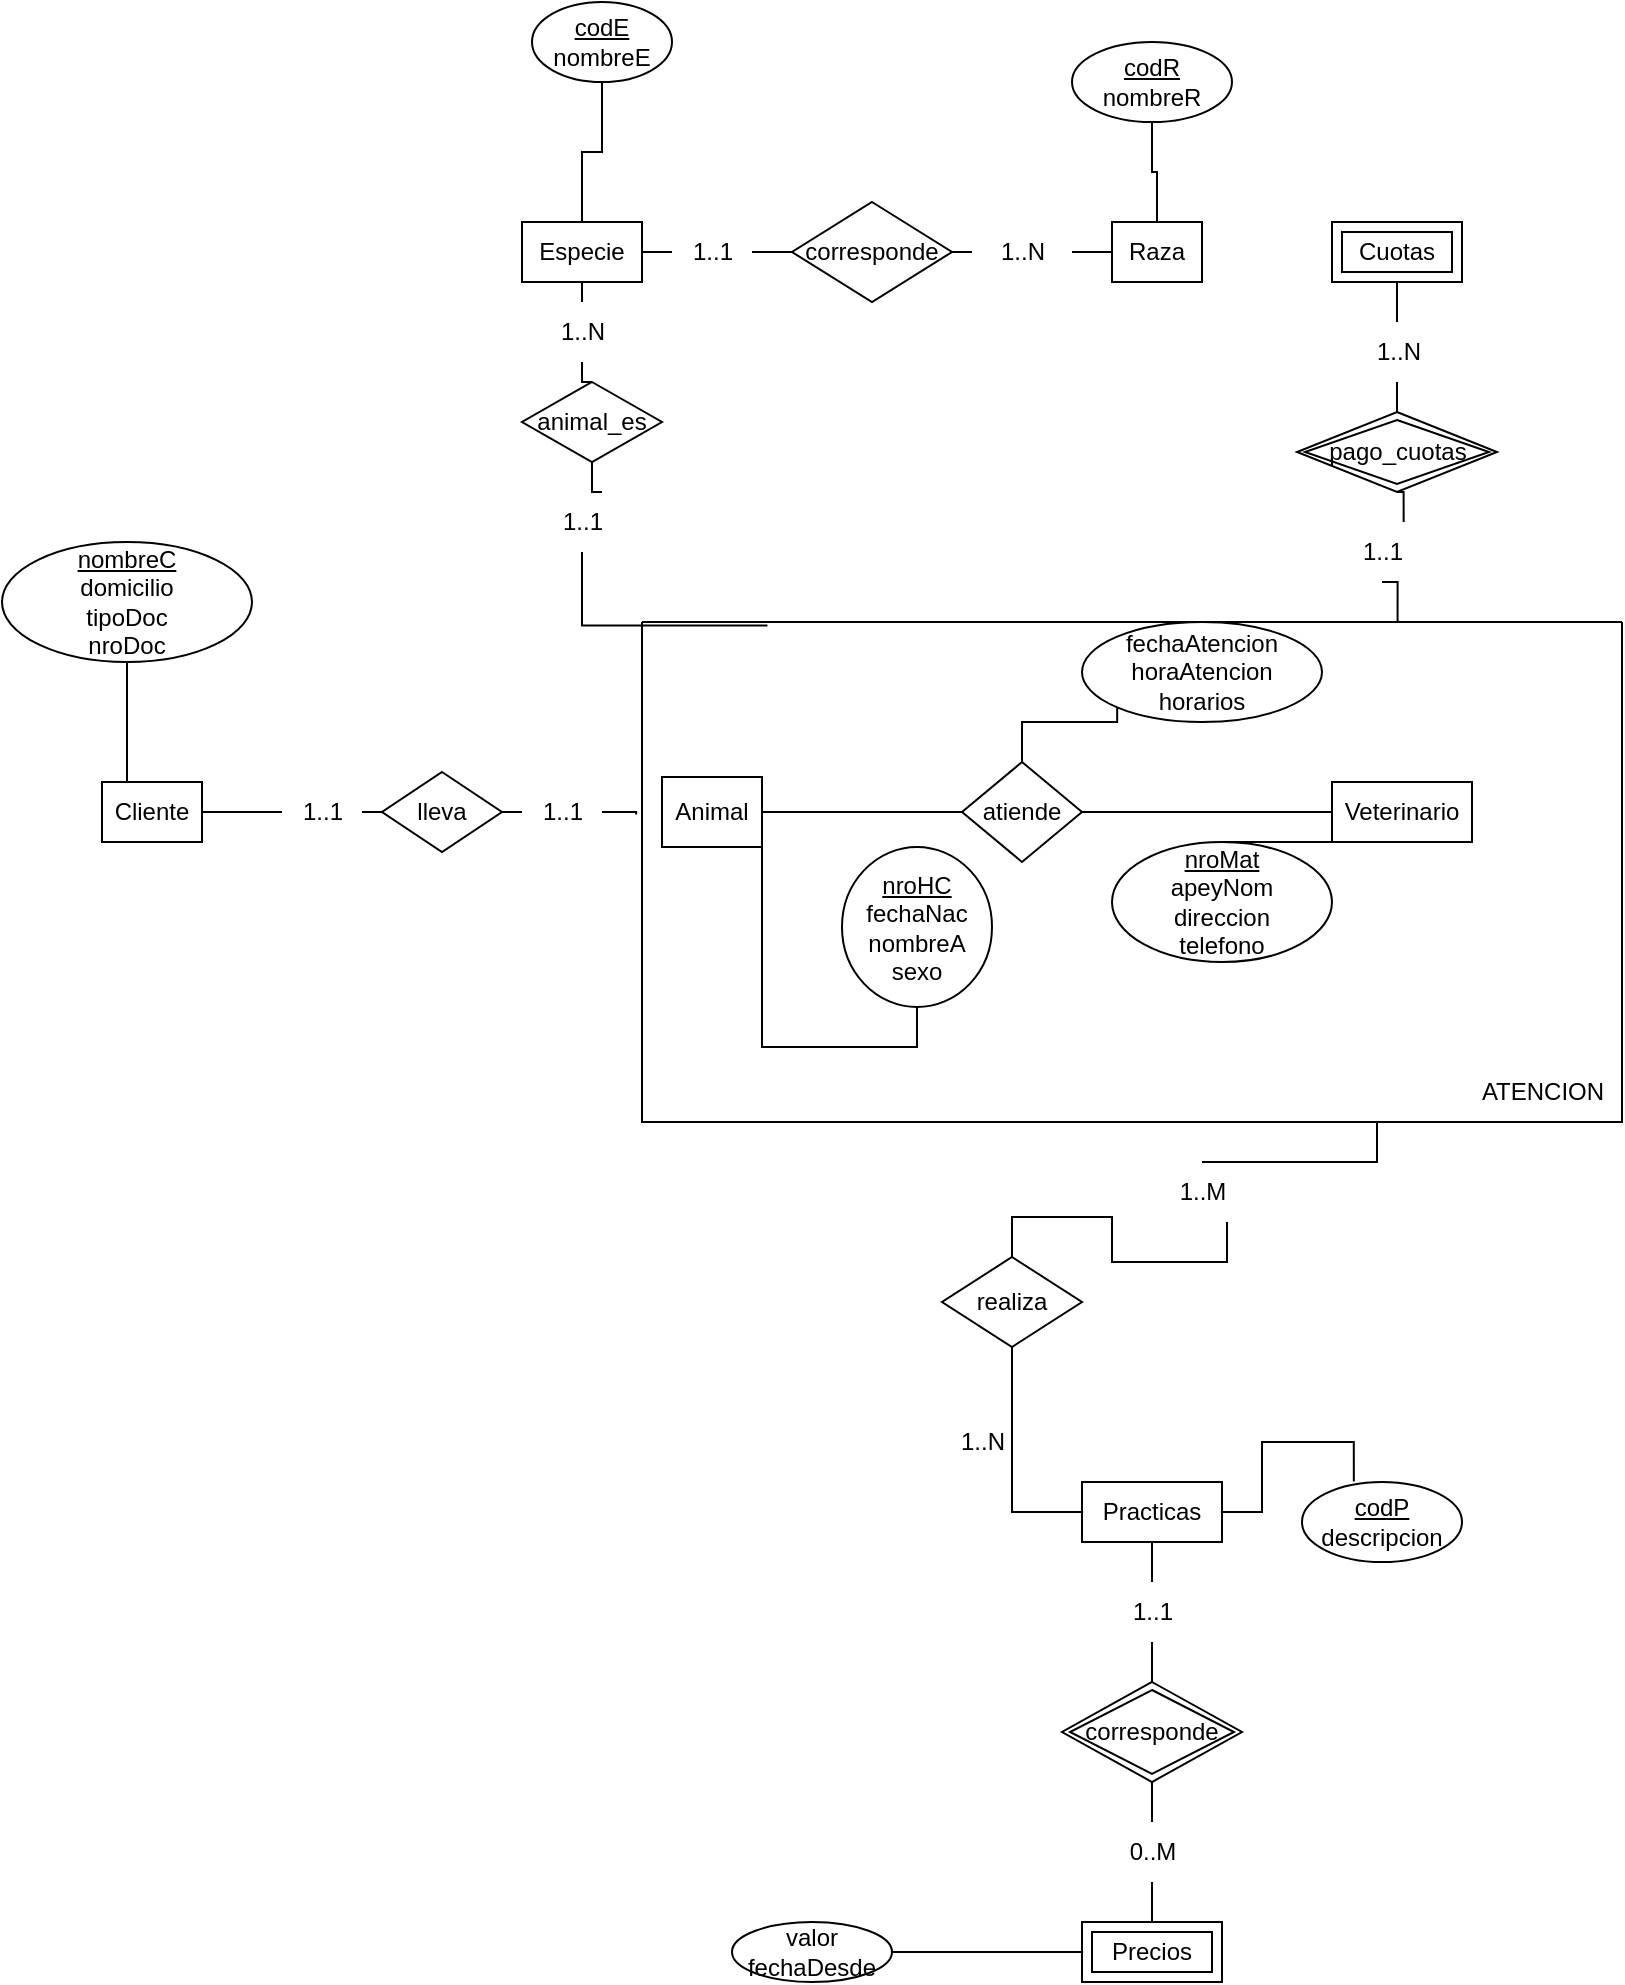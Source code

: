 <mxfile version="21.4.0" type="github">
  <diagram id="R2lEEEUBdFMjLlhIrx00" name="Page-1">
    <mxGraphModel dx="1050" dy="541" grid="1" gridSize="10" guides="1" tooltips="1" connect="1" arrows="1" fold="1" page="1" pageScale="1" pageWidth="850" pageHeight="1100" math="0" shadow="0" extFonts="Permanent Marker^https://fonts.googleapis.com/css?family=Permanent+Marker">
      <root>
        <mxCell id="0" />
        <mxCell id="1" parent="0" />
        <mxCell id="lNpmJh9hG0ic0y7PVuHL-33" style="edgeStyle=orthogonalEdgeStyle;rounded=0;orthogonalLoop=1;jettySize=auto;html=1;exitX=0.25;exitY=0;exitDx=0;exitDy=0;entryX=0.5;entryY=1;entryDx=0;entryDy=0;endArrow=none;endFill=0;" edge="1" parent="1" source="lNpmJh9hG0ic0y7PVuHL-1" target="lNpmJh9hG0ic0y7PVuHL-26">
          <mxGeometry relative="1" as="geometry" />
        </mxCell>
        <mxCell id="lNpmJh9hG0ic0y7PVuHL-1" value="Cliente" style="whiteSpace=wrap;html=1;align=center;" vertex="1" parent="1">
          <mxGeometry x="70" y="420" width="50" height="30" as="geometry" />
        </mxCell>
        <mxCell id="lNpmJh9hG0ic0y7PVuHL-31" style="edgeStyle=orthogonalEdgeStyle;rounded=0;orthogonalLoop=1;jettySize=auto;html=1;exitX=0.75;exitY=1;exitDx=0;exitDy=0;entryX=0.324;entryY=-0.005;entryDx=0;entryDy=0;entryPerimeter=0;endArrow=none;endFill=0;" edge="1" parent="1" source="lNpmJh9hG0ic0y7PVuHL-2" target="lNpmJh9hG0ic0y7PVuHL-30">
          <mxGeometry relative="1" as="geometry">
            <Array as="points">
              <mxPoint x="613" y="785" />
              <mxPoint x="650" y="785" />
              <mxPoint x="650" y="750" />
              <mxPoint x="696" y="750" />
            </Array>
          </mxGeometry>
        </mxCell>
        <mxCell id="lNpmJh9hG0ic0y7PVuHL-2" value="Practicas" style="whiteSpace=wrap;html=1;align=center;" vertex="1" parent="1">
          <mxGeometry x="560" y="770" width="70" height="30" as="geometry" />
        </mxCell>
        <mxCell id="lNpmJh9hG0ic0y7PVuHL-32" style="edgeStyle=orthogonalEdgeStyle;rounded=0;orthogonalLoop=1;jettySize=auto;html=1;entryX=0.5;entryY=1;entryDx=0;entryDy=0;endArrow=none;endFill=0;exitX=1;exitY=1;exitDx=0;exitDy=0;" edge="1" parent="1" source="lNpmJh9hG0ic0y7PVuHL-3" target="lNpmJh9hG0ic0y7PVuHL-27">
          <mxGeometry relative="1" as="geometry">
            <mxPoint x="230" y="390" as="sourcePoint" />
          </mxGeometry>
        </mxCell>
        <mxCell id="lNpmJh9hG0ic0y7PVuHL-39" style="edgeStyle=orthogonalEdgeStyle;rounded=0;orthogonalLoop=1;jettySize=auto;html=1;exitX=0.75;exitY=0;exitDx=0;exitDy=0;entryX=0.5;entryY=1;entryDx=0;entryDy=0;endArrow=none;endFill=0;" edge="1" parent="1" source="lNpmJh9hG0ic0y7PVuHL-43" target="lNpmJh9hG0ic0y7PVuHL-38">
          <mxGeometry relative="1" as="geometry" />
        </mxCell>
        <mxCell id="lNpmJh9hG0ic0y7PVuHL-102" style="edgeStyle=orthogonalEdgeStyle;rounded=0;orthogonalLoop=1;jettySize=auto;html=1;exitX=1;exitY=0.5;exitDx=0;exitDy=0;entryX=0;entryY=0.5;entryDx=0;entryDy=0;endArrow=none;endFill=0;" edge="1" parent="1" source="lNpmJh9hG0ic0y7PVuHL-3" target="lNpmJh9hG0ic0y7PVuHL-11">
          <mxGeometry relative="1" as="geometry" />
        </mxCell>
        <mxCell id="lNpmJh9hG0ic0y7PVuHL-3" value="Animal" style="whiteSpace=wrap;html=1;align=center;" vertex="1" parent="1">
          <mxGeometry x="350" y="417.5" width="50" height="35" as="geometry" />
        </mxCell>
        <mxCell id="lNpmJh9hG0ic0y7PVuHL-20" style="edgeStyle=orthogonalEdgeStyle;rounded=0;orthogonalLoop=1;jettySize=auto;html=1;exitX=0.75;exitY=1;exitDx=0;exitDy=0;entryX=0.5;entryY=0;entryDx=0;entryDy=0;endArrow=none;endFill=0;" edge="1" parent="1" source="lNpmJh9hG0ic0y7PVuHL-22" target="lNpmJh9hG0ic0y7PVuHL-19">
          <mxGeometry relative="1" as="geometry" />
        </mxCell>
        <mxCell id="lNpmJh9hG0ic0y7PVuHL-29" style="rounded=0;orthogonalLoop=1;jettySize=auto;html=1;entryX=0.5;entryY=0;entryDx=0;entryDy=0;endArrow=none;endFill=0;exitX=0.5;exitY=1;exitDx=0;exitDy=0;" edge="1" parent="1" source="lNpmJh9hG0ic0y7PVuHL-4" target="lNpmJh9hG0ic0y7PVuHL-28">
          <mxGeometry relative="1" as="geometry">
            <mxPoint x="720" y="490" as="sourcePoint" />
          </mxGeometry>
        </mxCell>
        <mxCell id="lNpmJh9hG0ic0y7PVuHL-4" value="Veterinario" style="whiteSpace=wrap;html=1;align=center;" vertex="1" parent="1">
          <mxGeometry x="685" y="420" width="70" height="30" as="geometry" />
        </mxCell>
        <mxCell id="lNpmJh9hG0ic0y7PVuHL-6" style="edgeStyle=orthogonalEdgeStyle;rounded=0;orthogonalLoop=1;jettySize=auto;html=1;exitX=0;exitY=0.5;exitDx=0;exitDy=0;endArrow=none;endFill=0;entryX=1;entryY=0.5;entryDx=0;entryDy=0;" edge="1" parent="1" source="lNpmJh9hG0ic0y7PVuHL-8" target="lNpmJh9hG0ic0y7PVuHL-1">
          <mxGeometry relative="1" as="geometry">
            <mxPoint x="170" y="440" as="targetPoint" />
          </mxGeometry>
        </mxCell>
        <mxCell id="lNpmJh9hG0ic0y7PVuHL-7" style="edgeStyle=orthogonalEdgeStyle;rounded=0;orthogonalLoop=1;jettySize=auto;html=1;exitX=1;exitY=0.5;exitDx=0;exitDy=0;entryX=-0.006;entryY=0.385;entryDx=0;entryDy=0;endArrow=none;endFill=0;entryPerimeter=0;" edge="1" parent="1" source="lNpmJh9hG0ic0y7PVuHL-9" target="lNpmJh9hG0ic0y7PVuHL-104">
          <mxGeometry relative="1" as="geometry" />
        </mxCell>
        <mxCell id="lNpmJh9hG0ic0y7PVuHL-5" value="lleva" style="shape=rhombus;perimeter=rhombusPerimeter;whiteSpace=wrap;html=1;align=center;" vertex="1" parent="1">
          <mxGeometry x="210" y="415" width="60" height="40" as="geometry" />
        </mxCell>
        <mxCell id="lNpmJh9hG0ic0y7PVuHL-10" value="" style="edgeStyle=orthogonalEdgeStyle;rounded=0;orthogonalLoop=1;jettySize=auto;html=1;exitX=1;exitY=0.5;exitDx=0;exitDy=0;entryX=0;entryY=0.5;entryDx=0;entryDy=0;endArrow=none;endFill=0;" edge="1" parent="1" source="lNpmJh9hG0ic0y7PVuHL-5" target="lNpmJh9hG0ic0y7PVuHL-9">
          <mxGeometry relative="1" as="geometry">
            <mxPoint x="270" y="435" as="sourcePoint" />
            <mxPoint x="330" y="435" as="targetPoint" />
          </mxGeometry>
        </mxCell>
        <mxCell id="lNpmJh9hG0ic0y7PVuHL-9" value="1..1" style="text;html=1;align=center;verticalAlign=middle;resizable=0;points=[];autosize=1;strokeColor=none;fillColor=none;" vertex="1" parent="1">
          <mxGeometry x="280" y="420" width="40" height="30" as="geometry" />
        </mxCell>
        <mxCell id="lNpmJh9hG0ic0y7PVuHL-103" style="edgeStyle=orthogonalEdgeStyle;rounded=0;orthogonalLoop=1;jettySize=auto;html=1;exitX=1;exitY=0.5;exitDx=0;exitDy=0;entryX=0;entryY=0.5;entryDx=0;entryDy=0;endArrow=none;endFill=0;" edge="1" parent="1" source="lNpmJh9hG0ic0y7PVuHL-11" target="lNpmJh9hG0ic0y7PVuHL-4">
          <mxGeometry relative="1" as="geometry" />
        </mxCell>
        <mxCell id="lNpmJh9hG0ic0y7PVuHL-107" style="edgeStyle=orthogonalEdgeStyle;rounded=0;orthogonalLoop=1;jettySize=auto;html=1;exitX=0.5;exitY=0;exitDx=0;exitDy=0;entryX=0;entryY=1;entryDx=0;entryDy=0;endArrow=none;endFill=0;" edge="1" parent="1" source="lNpmJh9hG0ic0y7PVuHL-11" target="lNpmJh9hG0ic0y7PVuHL-106">
          <mxGeometry relative="1" as="geometry" />
        </mxCell>
        <mxCell id="lNpmJh9hG0ic0y7PVuHL-11" value="atiende" style="shape=rhombus;perimeter=rhombusPerimeter;whiteSpace=wrap;html=1;align=center;" vertex="1" parent="1">
          <mxGeometry x="500" y="410" width="60" height="50" as="geometry" />
        </mxCell>
        <mxCell id="lNpmJh9hG0ic0y7PVuHL-18" value="" style="edgeStyle=orthogonalEdgeStyle;rounded=0;orthogonalLoop=1;jettySize=auto;html=1;exitX=0;exitY=0.5;exitDx=0;exitDy=0;endArrow=none;endFill=0;entryX=1;entryY=0.5;entryDx=0;entryDy=0;" edge="1" parent="1" source="lNpmJh9hG0ic0y7PVuHL-5" target="lNpmJh9hG0ic0y7PVuHL-8">
          <mxGeometry relative="1" as="geometry">
            <mxPoint x="140" y="435" as="targetPoint" />
            <mxPoint x="210" y="435" as="sourcePoint" />
          </mxGeometry>
        </mxCell>
        <mxCell id="lNpmJh9hG0ic0y7PVuHL-8" value="1..1" style="text;html=1;align=center;verticalAlign=middle;resizable=0;points=[];autosize=1;strokeColor=none;fillColor=none;" vertex="1" parent="1">
          <mxGeometry x="160" y="420" width="40" height="30" as="geometry" />
        </mxCell>
        <mxCell id="lNpmJh9hG0ic0y7PVuHL-21" style="edgeStyle=orthogonalEdgeStyle;rounded=0;orthogonalLoop=1;jettySize=auto;html=1;exitX=0.5;exitY=1;exitDx=0;exitDy=0;entryX=0;entryY=0.5;entryDx=0;entryDy=0;endArrow=none;endFill=0;" edge="1" parent="1" source="lNpmJh9hG0ic0y7PVuHL-19" target="lNpmJh9hG0ic0y7PVuHL-2">
          <mxGeometry relative="1" as="geometry">
            <mxPoint x="575" y="845" as="sourcePoint" />
          </mxGeometry>
        </mxCell>
        <mxCell id="lNpmJh9hG0ic0y7PVuHL-19" value="realiza" style="shape=rhombus;perimeter=rhombusPerimeter;whiteSpace=wrap;html=1;align=center;" vertex="1" parent="1">
          <mxGeometry x="490" y="657.5" width="70" height="45" as="geometry" />
        </mxCell>
        <mxCell id="lNpmJh9hG0ic0y7PVuHL-26" value="&lt;u&gt;nombreC&lt;/u&gt;&lt;br&gt;domicilio&lt;br&gt;tipoDoc&lt;br&gt;nroDoc" style="ellipse;whiteSpace=wrap;html=1;align=center;" vertex="1" parent="1">
          <mxGeometry x="20" y="300" width="125" height="60" as="geometry" />
        </mxCell>
        <mxCell id="lNpmJh9hG0ic0y7PVuHL-27" value="&lt;u&gt;nroHC&lt;/u&gt;&lt;br&gt;fechaNac&lt;br&gt;nombreA&lt;br&gt;sexo" style="ellipse;whiteSpace=wrap;html=1;align=center;" vertex="1" parent="1">
          <mxGeometry x="440" y="452.5" width="75" height="80" as="geometry" />
        </mxCell>
        <mxCell id="lNpmJh9hG0ic0y7PVuHL-28" value="&lt;u&gt;nroMat&lt;/u&gt;&lt;br&gt;apeyNom&lt;br&gt;direccion&lt;br&gt;telefono" style="ellipse;whiteSpace=wrap;html=1;align=center;" vertex="1" parent="1">
          <mxGeometry x="575" y="450" width="110" height="60" as="geometry" />
        </mxCell>
        <mxCell id="lNpmJh9hG0ic0y7PVuHL-30" value="&lt;u&gt;codP&lt;/u&gt;&lt;br&gt;descripcion" style="ellipse;whiteSpace=wrap;html=1;align=center;" vertex="1" parent="1">
          <mxGeometry x="670" y="770" width="80" height="40" as="geometry" />
        </mxCell>
        <mxCell id="lNpmJh9hG0ic0y7PVuHL-47" style="edgeStyle=orthogonalEdgeStyle;rounded=0;orthogonalLoop=1;jettySize=auto;html=1;exitX=1;exitY=0.5;exitDx=0;exitDy=0;entryX=0;entryY=0.5;entryDx=0;entryDy=0;endArrow=none;endFill=0;" edge="1" parent="1" source="lNpmJh9hG0ic0y7PVuHL-46" target="lNpmJh9hG0ic0y7PVuHL-45">
          <mxGeometry relative="1" as="geometry" />
        </mxCell>
        <mxCell id="lNpmJh9hG0ic0y7PVuHL-66" style="edgeStyle=orthogonalEdgeStyle;rounded=0;orthogonalLoop=1;jettySize=auto;html=1;exitX=0.5;exitY=0;exitDx=0;exitDy=0;entryX=0.5;entryY=1;entryDx=0;entryDy=0;endArrow=none;endFill=0;" edge="1" parent="1" source="lNpmJh9hG0ic0y7PVuHL-36" target="lNpmJh9hG0ic0y7PVuHL-65">
          <mxGeometry relative="1" as="geometry" />
        </mxCell>
        <mxCell id="lNpmJh9hG0ic0y7PVuHL-36" value="Especie" style="whiteSpace=wrap;html=1;align=center;" vertex="1" parent="1">
          <mxGeometry x="280" y="140" width="60" height="30" as="geometry" />
        </mxCell>
        <mxCell id="lNpmJh9hG0ic0y7PVuHL-67" style="edgeStyle=orthogonalEdgeStyle;rounded=0;orthogonalLoop=1;jettySize=auto;html=1;exitX=0.5;exitY=0;exitDx=0;exitDy=0;entryX=0.5;entryY=1;entryDx=0;entryDy=0;endArrow=none;endFill=0;" edge="1" parent="1" source="lNpmJh9hG0ic0y7PVuHL-37" target="lNpmJh9hG0ic0y7PVuHL-64">
          <mxGeometry relative="1" as="geometry" />
        </mxCell>
        <mxCell id="lNpmJh9hG0ic0y7PVuHL-37" value="Raza" style="whiteSpace=wrap;html=1;align=center;" vertex="1" parent="1">
          <mxGeometry x="575" y="140" width="45" height="30" as="geometry" />
        </mxCell>
        <mxCell id="lNpmJh9hG0ic0y7PVuHL-40" style="edgeStyle=orthogonalEdgeStyle;rounded=0;orthogonalLoop=1;jettySize=auto;html=1;exitX=0.5;exitY=0;exitDx=0;exitDy=0;entryX=0.5;entryY=1;entryDx=0;entryDy=0;endArrow=none;endFill=0;" edge="1" parent="1" source="lNpmJh9hG0ic0y7PVuHL-41" target="lNpmJh9hG0ic0y7PVuHL-36">
          <mxGeometry relative="1" as="geometry" />
        </mxCell>
        <mxCell id="lNpmJh9hG0ic0y7PVuHL-38" value="animal_es" style="shape=rhombus;perimeter=rhombusPerimeter;whiteSpace=wrap;html=1;align=center;" vertex="1" parent="1">
          <mxGeometry x="280" y="220" width="70" height="40" as="geometry" />
        </mxCell>
        <mxCell id="lNpmJh9hG0ic0y7PVuHL-42" value="" style="edgeStyle=orthogonalEdgeStyle;rounded=0;orthogonalLoop=1;jettySize=auto;html=1;exitX=0.5;exitY=0;exitDx=0;exitDy=0;entryX=0.5;entryY=1;entryDx=0;entryDy=0;endArrow=none;endFill=0;" edge="1" parent="1" source="lNpmJh9hG0ic0y7PVuHL-38" target="lNpmJh9hG0ic0y7PVuHL-41">
          <mxGeometry relative="1" as="geometry">
            <mxPoint x="310" y="220" as="sourcePoint" />
            <mxPoint x="310" y="170" as="targetPoint" />
          </mxGeometry>
        </mxCell>
        <mxCell id="lNpmJh9hG0ic0y7PVuHL-41" value="1..N" style="text;html=1;align=center;verticalAlign=middle;resizable=0;points=[];autosize=1;strokeColor=none;fillColor=none;" vertex="1" parent="1">
          <mxGeometry x="285" y="180" width="50" height="30" as="geometry" />
        </mxCell>
        <mxCell id="lNpmJh9hG0ic0y7PVuHL-44" value="" style="edgeStyle=orthogonalEdgeStyle;rounded=0;orthogonalLoop=1;jettySize=auto;html=1;exitX=0.128;exitY=0.007;exitDx=0;exitDy=0;entryX=0.5;entryY=1;entryDx=0;entryDy=0;endArrow=none;endFill=0;exitPerimeter=0;" edge="1" parent="1" source="lNpmJh9hG0ic0y7PVuHL-104" target="lNpmJh9hG0ic0y7PVuHL-43">
          <mxGeometry relative="1" as="geometry">
            <mxPoint x="388" y="418" as="sourcePoint" />
            <mxPoint x="395" y="370" as="targetPoint" />
          </mxGeometry>
        </mxCell>
        <mxCell id="lNpmJh9hG0ic0y7PVuHL-43" value="1..1" style="text;html=1;align=center;verticalAlign=middle;resizable=0;points=[];autosize=1;strokeColor=none;fillColor=none;" vertex="1" parent="1">
          <mxGeometry x="290" y="275" width="40" height="30" as="geometry" />
        </mxCell>
        <mxCell id="lNpmJh9hG0ic0y7PVuHL-50" style="edgeStyle=orthogonalEdgeStyle;rounded=0;orthogonalLoop=1;jettySize=auto;html=1;exitX=1;exitY=0.5;exitDx=0;exitDy=0;entryX=0;entryY=0.5;entryDx=0;entryDy=0;endArrow=none;endFill=0;" edge="1" parent="1" source="lNpmJh9hG0ic0y7PVuHL-49" target="lNpmJh9hG0ic0y7PVuHL-37">
          <mxGeometry relative="1" as="geometry" />
        </mxCell>
        <mxCell id="lNpmJh9hG0ic0y7PVuHL-45" value="corresponde" style="shape=rhombus;perimeter=rhombusPerimeter;whiteSpace=wrap;html=1;align=center;" vertex="1" parent="1">
          <mxGeometry x="415" y="130" width="80" height="50" as="geometry" />
        </mxCell>
        <mxCell id="lNpmJh9hG0ic0y7PVuHL-48" value="" style="edgeStyle=orthogonalEdgeStyle;rounded=0;orthogonalLoop=1;jettySize=auto;html=1;exitX=1;exitY=0.5;exitDx=0;exitDy=0;entryX=0;entryY=0.5;entryDx=0;entryDy=0;endArrow=none;endFill=0;" edge="1" parent="1" source="lNpmJh9hG0ic0y7PVuHL-36" target="lNpmJh9hG0ic0y7PVuHL-46">
          <mxGeometry relative="1" as="geometry">
            <mxPoint x="340" y="155" as="sourcePoint" />
            <mxPoint x="415" y="155" as="targetPoint" />
          </mxGeometry>
        </mxCell>
        <mxCell id="lNpmJh9hG0ic0y7PVuHL-46" value="1..1" style="text;html=1;align=center;verticalAlign=middle;resizable=0;points=[];autosize=1;strokeColor=none;fillColor=none;" vertex="1" parent="1">
          <mxGeometry x="355" y="140" width="40" height="30" as="geometry" />
        </mxCell>
        <mxCell id="lNpmJh9hG0ic0y7PVuHL-51" value="" style="edgeStyle=orthogonalEdgeStyle;rounded=0;orthogonalLoop=1;jettySize=auto;html=1;exitX=1;exitY=0.5;exitDx=0;exitDy=0;entryX=0;entryY=0.5;entryDx=0;entryDy=0;endArrow=none;endFill=0;" edge="1" parent="1" source="lNpmJh9hG0ic0y7PVuHL-45" target="lNpmJh9hG0ic0y7PVuHL-49">
          <mxGeometry relative="1" as="geometry">
            <mxPoint x="495" y="155" as="sourcePoint" />
            <mxPoint x="575" y="155" as="targetPoint" />
          </mxGeometry>
        </mxCell>
        <mxCell id="lNpmJh9hG0ic0y7PVuHL-49" value="1..N" style="text;html=1;align=center;verticalAlign=middle;resizable=0;points=[];autosize=1;strokeColor=none;fillColor=none;" vertex="1" parent="1">
          <mxGeometry x="505" y="140" width="50" height="30" as="geometry" />
        </mxCell>
        <mxCell id="lNpmJh9hG0ic0y7PVuHL-64" value="&lt;u&gt;codR&lt;/u&gt;&lt;br&gt;nombreR" style="ellipse;whiteSpace=wrap;html=1;align=center;" vertex="1" parent="1">
          <mxGeometry x="555" y="50" width="80" height="40" as="geometry" />
        </mxCell>
        <mxCell id="lNpmJh9hG0ic0y7PVuHL-65" value="&lt;u&gt;codE&lt;/u&gt;&lt;br&gt;nombreE" style="ellipse;whiteSpace=wrap;html=1;align=center;" vertex="1" parent="1">
          <mxGeometry x="285" y="30" width="70" height="40" as="geometry" />
        </mxCell>
        <mxCell id="lNpmJh9hG0ic0y7PVuHL-104" value="" style="swimlane;startSize=0;" vertex="1" parent="1">
          <mxGeometry x="340" y="340" width="490" height="250" as="geometry">
            <mxRectangle x="340" y="340" width="50" height="40" as="alternateBounds" />
          </mxGeometry>
        </mxCell>
        <mxCell id="lNpmJh9hG0ic0y7PVuHL-105" value="ATENCION" style="text;html=1;align=center;verticalAlign=middle;resizable=0;points=[];autosize=1;strokeColor=none;fillColor=none;" vertex="1" parent="lNpmJh9hG0ic0y7PVuHL-104">
          <mxGeometry x="410" y="220" width="80" height="30" as="geometry" />
        </mxCell>
        <mxCell id="lNpmJh9hG0ic0y7PVuHL-106" value="fechaAtencion&lt;br&gt;horaAtencion&lt;br&gt;horarios" style="ellipse;whiteSpace=wrap;html=1;align=center;" vertex="1" parent="lNpmJh9hG0ic0y7PVuHL-104">
          <mxGeometry x="220" width="120" height="50" as="geometry" />
        </mxCell>
        <mxCell id="lNpmJh9hG0ic0y7PVuHL-108" value="" style="edgeStyle=orthogonalEdgeStyle;rounded=0;orthogonalLoop=1;jettySize=auto;html=1;exitX=0.75;exitY=1;exitDx=0;exitDy=0;entryX=0.5;entryY=0;entryDx=0;entryDy=0;endArrow=none;endFill=0;" edge="1" parent="1" source="lNpmJh9hG0ic0y7PVuHL-104" target="lNpmJh9hG0ic0y7PVuHL-22">
          <mxGeometry relative="1" as="geometry">
            <mxPoint x="708" y="590" as="sourcePoint" />
            <mxPoint x="525" y="658" as="targetPoint" />
          </mxGeometry>
        </mxCell>
        <mxCell id="lNpmJh9hG0ic0y7PVuHL-22" value="1..M" style="text;html=1;align=center;verticalAlign=middle;resizable=0;points=[];autosize=1;strokeColor=none;fillColor=none;" vertex="1" parent="1">
          <mxGeometry x="595" y="610" width="50" height="30" as="geometry" />
        </mxCell>
        <mxCell id="lNpmJh9hG0ic0y7PVuHL-109" value="1..N" style="text;html=1;align=center;verticalAlign=middle;resizable=0;points=[];autosize=1;strokeColor=none;fillColor=none;" vertex="1" parent="1">
          <mxGeometry x="485" y="735" width="50" height="30" as="geometry" />
        </mxCell>
        <mxCell id="lNpmJh9hG0ic0y7PVuHL-111" value="Precios" style="shape=ext;margin=3;double=1;whiteSpace=wrap;html=1;align=center;" vertex="1" parent="1">
          <mxGeometry x="560" y="990" width="70" height="30" as="geometry" />
        </mxCell>
        <mxCell id="lNpmJh9hG0ic0y7PVuHL-113" style="edgeStyle=orthogonalEdgeStyle;rounded=0;orthogonalLoop=1;jettySize=auto;html=1;exitX=0.5;exitY=0;exitDx=0;exitDy=0;entryX=0.5;entryY=1;entryDx=0;entryDy=0;endArrow=none;endFill=0;" edge="1" parent="1" source="lNpmJh9hG0ic0y7PVuHL-119" target="lNpmJh9hG0ic0y7PVuHL-2">
          <mxGeometry relative="1" as="geometry" />
        </mxCell>
        <mxCell id="lNpmJh9hG0ic0y7PVuHL-114" style="edgeStyle=orthogonalEdgeStyle;rounded=0;orthogonalLoop=1;jettySize=auto;html=1;exitX=0.5;exitY=1;exitDx=0;exitDy=0;entryX=0.5;entryY=0;entryDx=0;entryDy=0;endArrow=none;endFill=0;" edge="1" parent="1" source="lNpmJh9hG0ic0y7PVuHL-117" target="lNpmJh9hG0ic0y7PVuHL-111">
          <mxGeometry relative="1" as="geometry" />
        </mxCell>
        <mxCell id="lNpmJh9hG0ic0y7PVuHL-112" value="corresponde" style="shape=rhombus;double=1;perimeter=rhombusPerimeter;whiteSpace=wrap;html=1;align=center;" vertex="1" parent="1">
          <mxGeometry x="550" y="870" width="90" height="50" as="geometry" />
        </mxCell>
        <mxCell id="lNpmJh9hG0ic0y7PVuHL-116" style="edgeStyle=orthogonalEdgeStyle;rounded=0;orthogonalLoop=1;jettySize=auto;html=1;exitX=1;exitY=0.5;exitDx=0;exitDy=0;entryX=0;entryY=0.5;entryDx=0;entryDy=0;endArrow=none;endFill=0;" edge="1" parent="1" source="lNpmJh9hG0ic0y7PVuHL-115" target="lNpmJh9hG0ic0y7PVuHL-111">
          <mxGeometry relative="1" as="geometry" />
        </mxCell>
        <mxCell id="lNpmJh9hG0ic0y7PVuHL-115" value="valor&lt;br&gt;fechaDesde" style="ellipse;whiteSpace=wrap;html=1;align=center;" vertex="1" parent="1">
          <mxGeometry x="385" y="990" width="80" height="30" as="geometry" />
        </mxCell>
        <mxCell id="lNpmJh9hG0ic0y7PVuHL-118" value="" style="edgeStyle=orthogonalEdgeStyle;rounded=0;orthogonalLoop=1;jettySize=auto;html=1;exitX=0.5;exitY=1;exitDx=0;exitDy=0;entryX=0.5;entryY=0;entryDx=0;entryDy=0;endArrow=none;endFill=0;" edge="1" parent="1" source="lNpmJh9hG0ic0y7PVuHL-112" target="lNpmJh9hG0ic0y7PVuHL-117">
          <mxGeometry relative="1" as="geometry">
            <mxPoint x="595" y="920" as="sourcePoint" />
            <mxPoint x="595" y="990" as="targetPoint" />
          </mxGeometry>
        </mxCell>
        <mxCell id="lNpmJh9hG0ic0y7PVuHL-117" value="0..M" style="text;html=1;align=center;verticalAlign=middle;resizable=0;points=[];autosize=1;strokeColor=none;fillColor=none;" vertex="1" parent="1">
          <mxGeometry x="570" y="940" width="50" height="30" as="geometry" />
        </mxCell>
        <mxCell id="lNpmJh9hG0ic0y7PVuHL-120" value="" style="edgeStyle=orthogonalEdgeStyle;rounded=0;orthogonalLoop=1;jettySize=auto;html=1;exitX=0.5;exitY=0;exitDx=0;exitDy=0;entryX=0.5;entryY=1;entryDx=0;entryDy=0;endArrow=none;endFill=0;" edge="1" parent="1" source="lNpmJh9hG0ic0y7PVuHL-112" target="lNpmJh9hG0ic0y7PVuHL-119">
          <mxGeometry relative="1" as="geometry">
            <mxPoint x="595" y="870" as="sourcePoint" />
            <mxPoint x="595" y="800" as="targetPoint" />
          </mxGeometry>
        </mxCell>
        <mxCell id="lNpmJh9hG0ic0y7PVuHL-119" value="1..1" style="text;html=1;align=center;verticalAlign=middle;resizable=0;points=[];autosize=1;strokeColor=none;fillColor=none;" vertex="1" parent="1">
          <mxGeometry x="575" y="820" width="40" height="30" as="geometry" />
        </mxCell>
        <mxCell id="lNpmJh9hG0ic0y7PVuHL-121" value="Cuotas" style="shape=ext;margin=3;double=1;whiteSpace=wrap;html=1;align=center;" vertex="1" parent="1">
          <mxGeometry x="685" y="140" width="65" height="30" as="geometry" />
        </mxCell>
        <mxCell id="lNpmJh9hG0ic0y7PVuHL-123" style="edgeStyle=orthogonalEdgeStyle;rounded=0;orthogonalLoop=1;jettySize=auto;html=1;exitX=0.5;exitY=0;exitDx=0;exitDy=0;entryX=0.5;entryY=1;entryDx=0;entryDy=0;endArrow=none;endFill=0;" edge="1" parent="1" source="lNpmJh9hG0ic0y7PVuHL-125" target="lNpmJh9hG0ic0y7PVuHL-121">
          <mxGeometry relative="1" as="geometry" />
        </mxCell>
        <mxCell id="lNpmJh9hG0ic0y7PVuHL-124" style="edgeStyle=orthogonalEdgeStyle;rounded=0;orthogonalLoop=1;jettySize=auto;html=1;exitX=0.5;exitY=1;exitDx=0;exitDy=0;entryX=0.771;entryY=0.001;entryDx=0;entryDy=0;entryPerimeter=0;endArrow=none;endFill=0;" edge="1" parent="1" source="lNpmJh9hG0ic0y7PVuHL-127" target="lNpmJh9hG0ic0y7PVuHL-104">
          <mxGeometry relative="1" as="geometry" />
        </mxCell>
        <mxCell id="lNpmJh9hG0ic0y7PVuHL-122" value="pago_cuotas" style="shape=rhombus;double=1;perimeter=rhombusPerimeter;whiteSpace=wrap;html=1;align=center;" vertex="1" parent="1">
          <mxGeometry x="667.5" y="235" width="100" height="40" as="geometry" />
        </mxCell>
        <mxCell id="lNpmJh9hG0ic0y7PVuHL-126" value="" style="edgeStyle=orthogonalEdgeStyle;rounded=0;orthogonalLoop=1;jettySize=auto;html=1;exitX=0.5;exitY=0;exitDx=0;exitDy=0;entryX=0.5;entryY=1;entryDx=0;entryDy=0;endArrow=none;endFill=0;" edge="1" parent="1" source="lNpmJh9hG0ic0y7PVuHL-122" target="lNpmJh9hG0ic0y7PVuHL-125">
          <mxGeometry relative="1" as="geometry">
            <mxPoint x="718" y="235" as="sourcePoint" />
            <mxPoint x="718" y="170" as="targetPoint" />
          </mxGeometry>
        </mxCell>
        <mxCell id="lNpmJh9hG0ic0y7PVuHL-125" value="1..N" style="text;html=1;align=center;verticalAlign=middle;resizable=0;points=[];autosize=1;strokeColor=none;fillColor=none;" vertex="1" parent="1">
          <mxGeometry x="692.5" y="190" width="50" height="30" as="geometry" />
        </mxCell>
        <mxCell id="lNpmJh9hG0ic0y7PVuHL-128" value="" style="edgeStyle=orthogonalEdgeStyle;rounded=0;orthogonalLoop=1;jettySize=auto;html=1;exitX=0.5;exitY=1;exitDx=0;exitDy=0;entryX=0.771;entryY=0.001;entryDx=0;entryDy=0;entryPerimeter=0;endArrow=none;endFill=0;" edge="1" parent="1" source="lNpmJh9hG0ic0y7PVuHL-122" target="lNpmJh9hG0ic0y7PVuHL-127">
          <mxGeometry relative="1" as="geometry">
            <mxPoint x="718" y="275" as="sourcePoint" />
            <mxPoint x="718" y="340" as="targetPoint" />
          </mxGeometry>
        </mxCell>
        <mxCell id="lNpmJh9hG0ic0y7PVuHL-127" value="1..1" style="text;html=1;align=center;verticalAlign=middle;resizable=0;points=[];autosize=1;strokeColor=none;fillColor=none;" vertex="1" parent="1">
          <mxGeometry x="690" y="290" width="40" height="30" as="geometry" />
        </mxCell>
      </root>
    </mxGraphModel>
  </diagram>
</mxfile>
